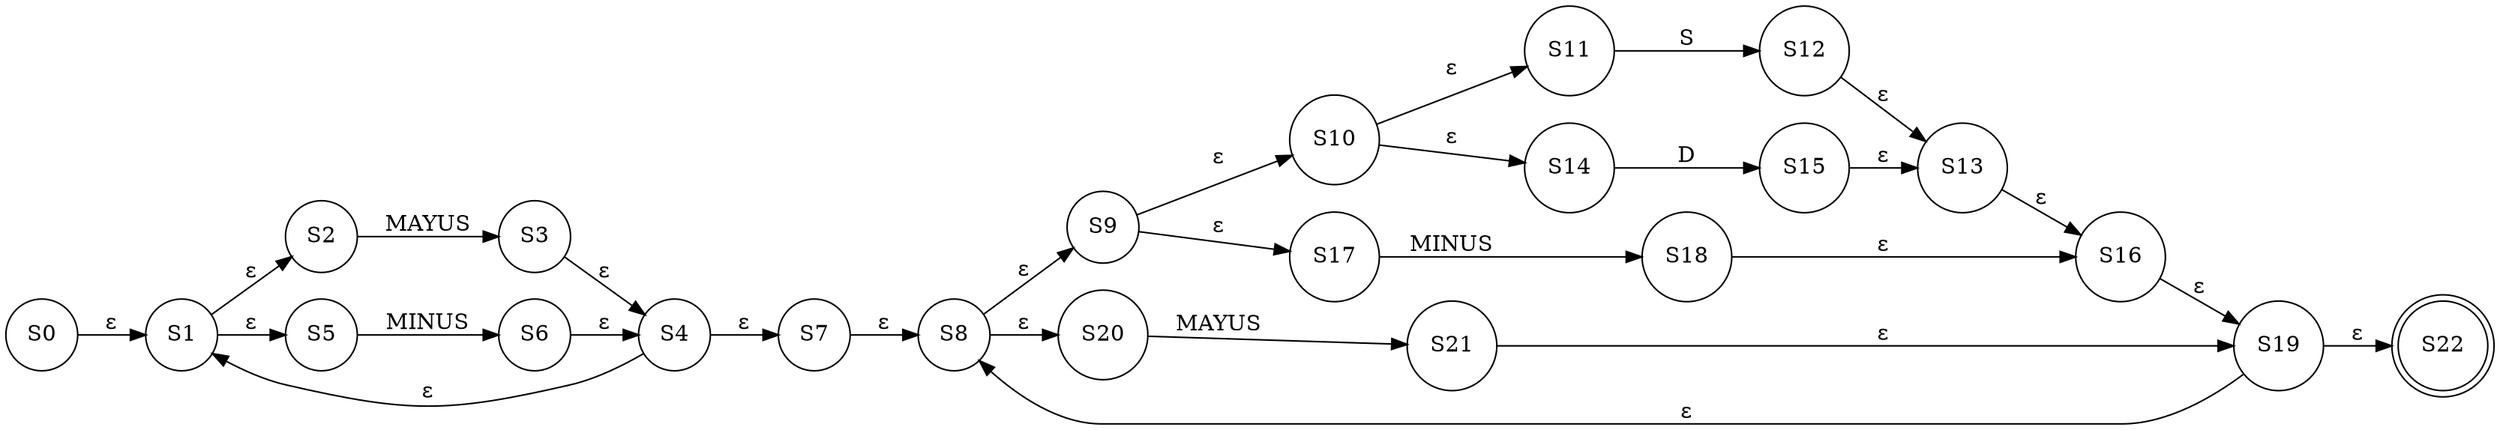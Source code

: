 digraph grafica{
rankdir=LR;
forcelabels= true;
node [shape = circle];
S0;
S1;
S2;
S3;
S4;
S5;
S6;
S7;
S8;
S9;
S10;
S11;
S12;
S13;
S14;
S15;
S16;
S17;
S18;
S19;
S20;
S21;
S22[shape = doublecircle];
S1->S2[label="ε"]
S1->S5[label="ε"]
S2->S3[label="MAYUS"]
S3->S4[label="ε"]
S5->S6[label="MINUS"]
S6->S4[label="ε"]
S0->S1[label="ε"]
S4->S1[label="ε"]
S4->S7[label="ε"]
S10->S11[label="ε"]
S10->S14[label="ε"]
S11->S12[label="S"]
S12->S13[label="ε"]
S14->S15[label="D"]
S15->S13[label="ε"]
S9->S10[label="ε"]
S9->S17[label="ε"]
S13->S16[label="ε"]
S17->S18[label="MINUS"]
S18->S16[label="ε"]
S8->S9[label="ε"]
S8->S20[label="ε"]
S16->S19[label="ε"]
S20->S21[label="MAYUS"]
S21->S19[label="ε"]
S7->S8[label="ε"]
S19->S8[label="ε"]
S19->S22[label="ε"]

}